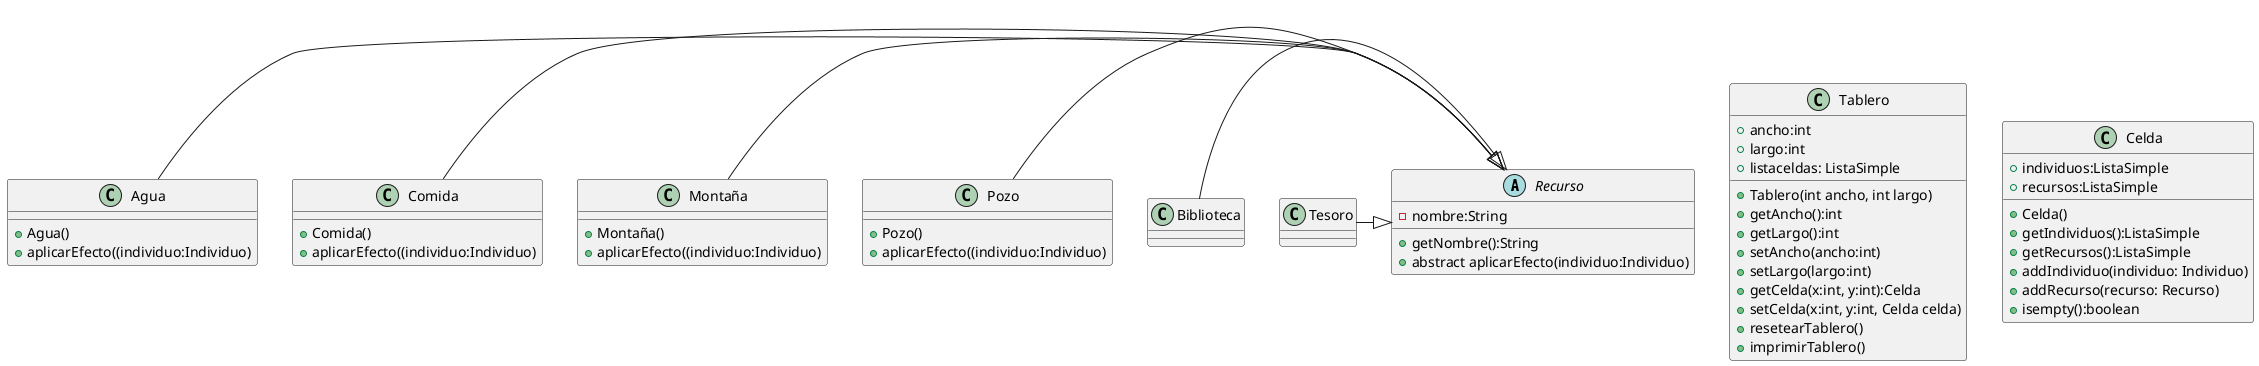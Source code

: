 @startuml
abstract class Recurso{
- nombre:String
+ getNombre():String
+ abstract aplicarEfecto(individuo:Individuo)
}
class Agua{
+Agua()
+aplicarEfecto((individuo:Individuo)
}
class Comida{
+Comida()
+aplicarEfecto((individuo:Individuo)
}
class Montaña{
+Montaña()
+aplicarEfecto((individuo:Individuo)
}
class Pozo{
+Pozo()
+aplicarEfecto((individuo:Individuo)
}
class Biblioteca{}
class Tesoro{}

Agua-|> Recurso
Comida-|> Recurso
Montaña-|> Recurso
Pozo-|> Recurso
Biblioteca-|> Recurso
Tesoro-|> Recurso

class Tablero{
+ ancho:int
+ largo:int
+ listaceldas: ListaSimple
+ Tablero(int ancho, int largo)
+ getAncho():int
+ getLargo():int
+ setAncho(ancho:int)
+ setLargo(largo:int)
+ getCelda(x:int, y:int):Celda
+ setCelda(x:int, y:int, Celda celda)
+ resetearTablero()
+ imprimirTablero()
}

class Celda{
+ individuos:ListaSimple
+ recursos:ListaSimple
+ Celda()
+ getIndividuos():ListaSimple
+ getRecursos():ListaSimple
+ addIndividuo(individuo: Individuo)
+ addRecurso(recurso: Recurso)
+ isempty():boolean
}







@enduml